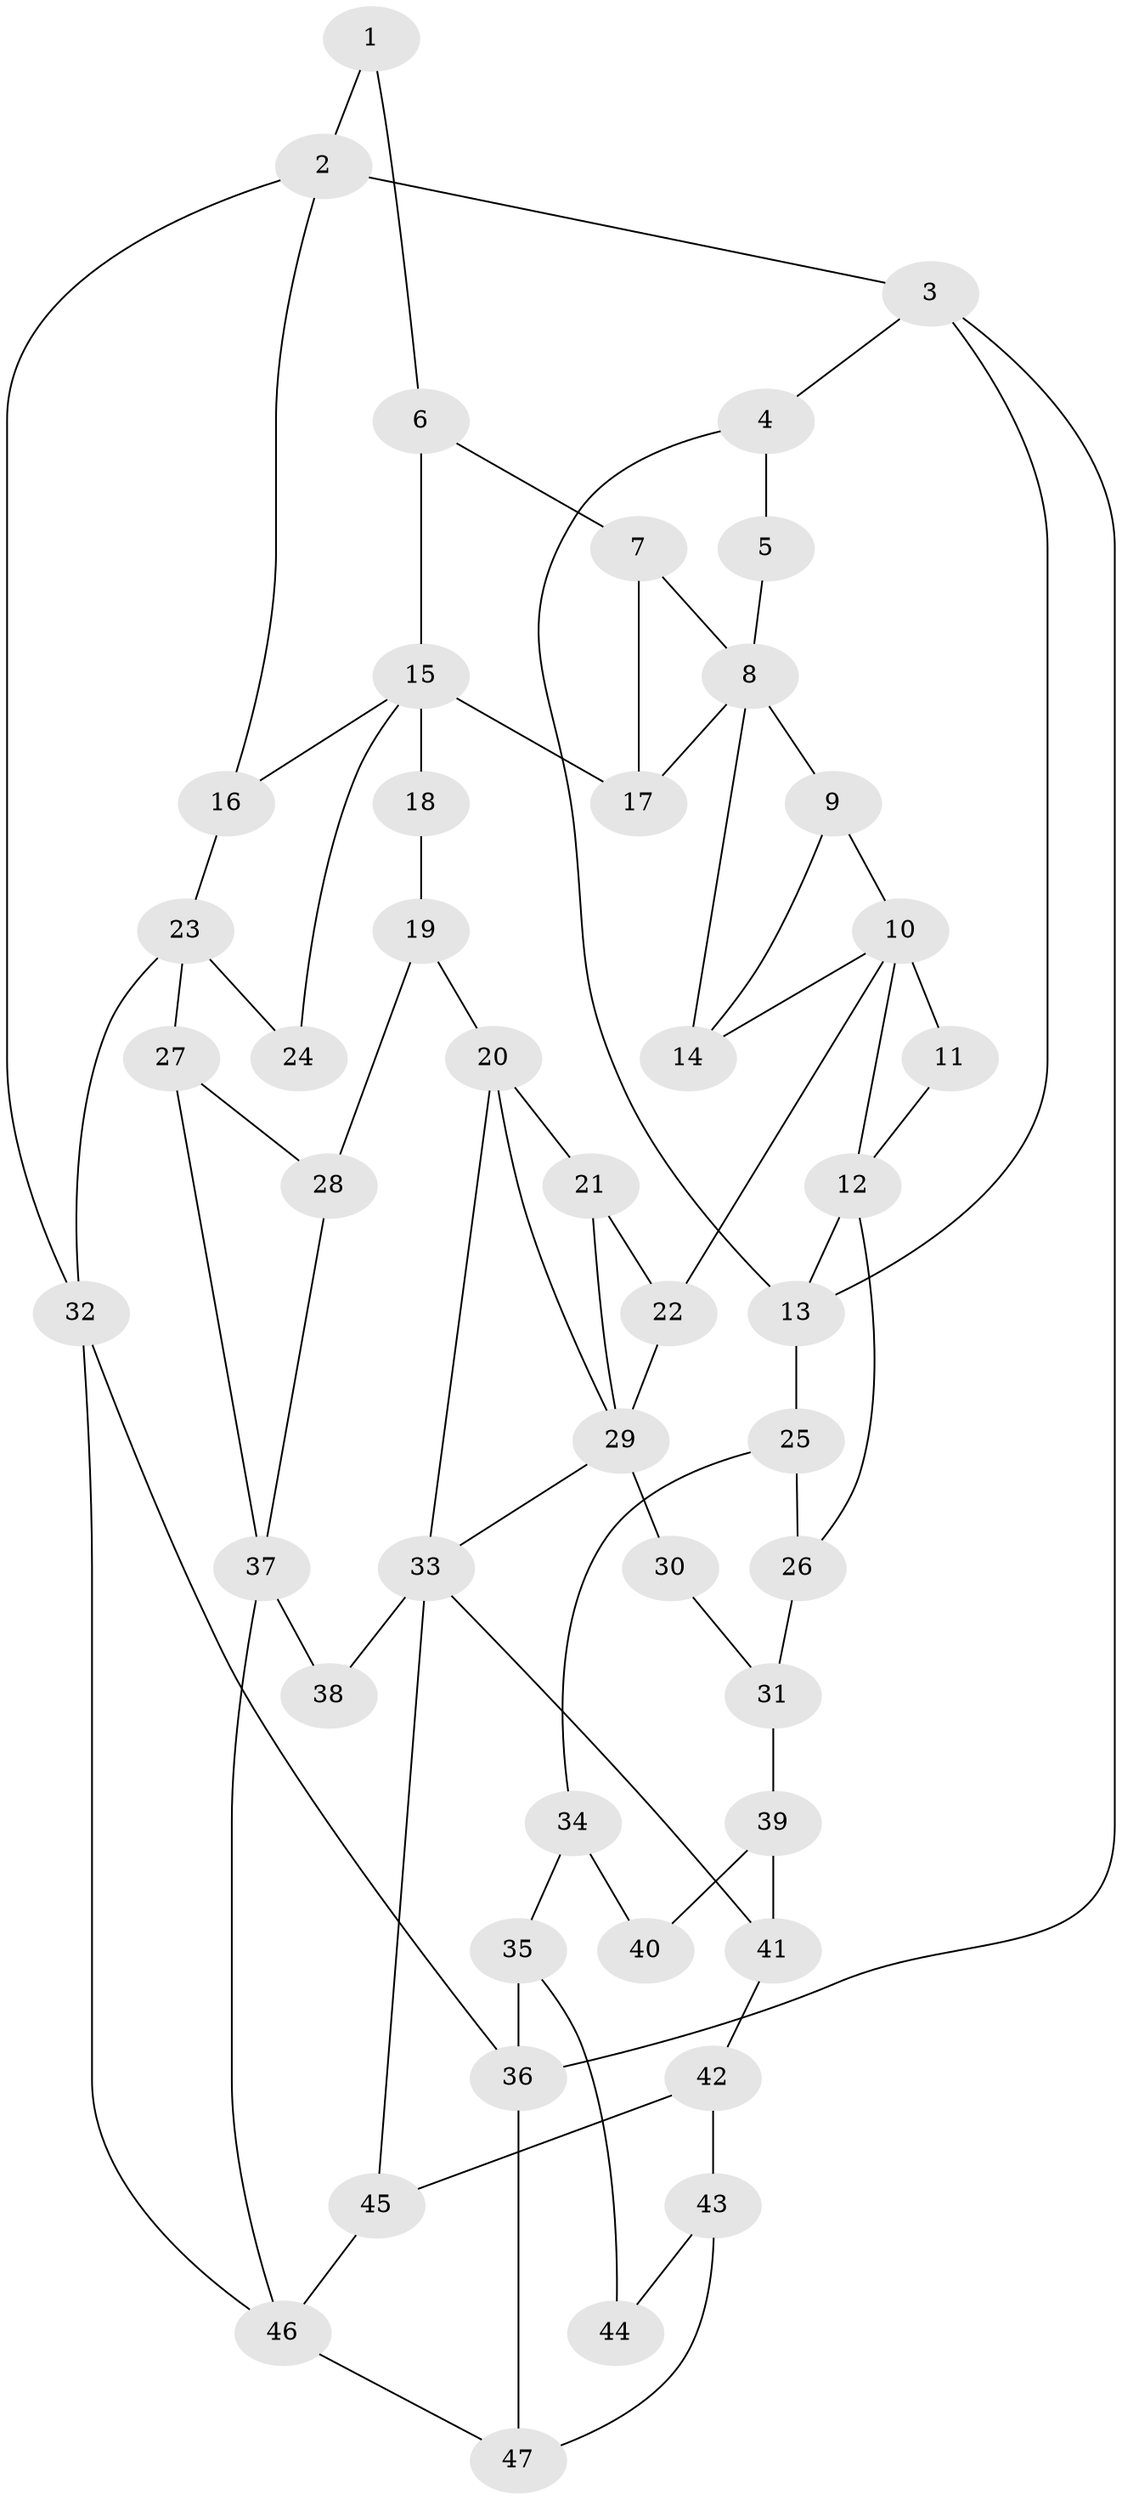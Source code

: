 // original degree distribution, {3: 0.02127659574468085, 6: 0.2765957446808511, 5: 0.40425531914893614, 4: 0.2978723404255319}
// Generated by graph-tools (version 1.1) at 2025/38/03/09/25 02:38:20]
// undirected, 47 vertices, 76 edges
graph export_dot {
graph [start="1"]
  node [color=gray90,style=filled];
  1;
  2;
  3;
  4;
  5;
  6;
  7;
  8;
  9;
  10;
  11;
  12;
  13;
  14;
  15;
  16;
  17;
  18;
  19;
  20;
  21;
  22;
  23;
  24;
  25;
  26;
  27;
  28;
  29;
  30;
  31;
  32;
  33;
  34;
  35;
  36;
  37;
  38;
  39;
  40;
  41;
  42;
  43;
  44;
  45;
  46;
  47;
  1 -- 2 [weight=1.0];
  1 -- 6 [weight=1.0];
  2 -- 3 [weight=1.0];
  2 -- 16 [weight=1.0];
  2 -- 32 [weight=1.0];
  3 -- 4 [weight=1.0];
  3 -- 13 [weight=1.0];
  3 -- 36 [weight=1.0];
  4 -- 5 [weight=1.0];
  4 -- 13 [weight=1.0];
  5 -- 8 [weight=2.0];
  6 -- 7 [weight=1.0];
  6 -- 15 [weight=1.0];
  7 -- 8 [weight=1.0];
  7 -- 17 [weight=1.0];
  8 -- 9 [weight=1.0];
  8 -- 14 [weight=1.0];
  8 -- 17 [weight=1.0];
  9 -- 10 [weight=1.0];
  9 -- 14 [weight=1.0];
  10 -- 11 [weight=2.0];
  10 -- 12 [weight=1.0];
  10 -- 14 [weight=1.0];
  10 -- 22 [weight=1.0];
  11 -- 12 [weight=1.0];
  12 -- 13 [weight=2.0];
  12 -- 26 [weight=1.0];
  13 -- 25 [weight=2.0];
  15 -- 16 [weight=1.0];
  15 -- 17 [weight=1.0];
  15 -- 18 [weight=2.0];
  15 -- 24 [weight=1.0];
  16 -- 23 [weight=1.0];
  18 -- 19 [weight=2.0];
  19 -- 20 [weight=2.0];
  19 -- 28 [weight=2.0];
  20 -- 21 [weight=1.0];
  20 -- 29 [weight=1.0];
  20 -- 33 [weight=1.0];
  21 -- 22 [weight=1.0];
  21 -- 29 [weight=1.0];
  22 -- 29 [weight=1.0];
  23 -- 24 [weight=2.0];
  23 -- 27 [weight=2.0];
  23 -- 32 [weight=1.0];
  25 -- 26 [weight=1.0];
  25 -- 34 [weight=2.0];
  26 -- 31 [weight=1.0];
  27 -- 28 [weight=2.0];
  27 -- 37 [weight=1.0];
  28 -- 37 [weight=1.0];
  29 -- 30 [weight=2.0];
  29 -- 33 [weight=1.0];
  30 -- 31 [weight=1.0];
  31 -- 39 [weight=1.0];
  32 -- 36 [weight=1.0];
  32 -- 46 [weight=1.0];
  33 -- 38 [weight=2.0];
  33 -- 41 [weight=1.0];
  33 -- 45 [weight=1.0];
  34 -- 35 [weight=2.0];
  34 -- 40 [weight=2.0];
  35 -- 36 [weight=1.0];
  35 -- 44 [weight=2.0];
  36 -- 47 [weight=1.0];
  37 -- 38 [weight=1.0];
  37 -- 46 [weight=2.0];
  39 -- 40 [weight=1.0];
  39 -- 41 [weight=1.0];
  41 -- 42 [weight=1.0];
  42 -- 43 [weight=1.0];
  42 -- 45 [weight=1.0];
  43 -- 44 [weight=1.0];
  43 -- 47 [weight=1.0];
  45 -- 46 [weight=2.0];
  46 -- 47 [weight=1.0];
}
